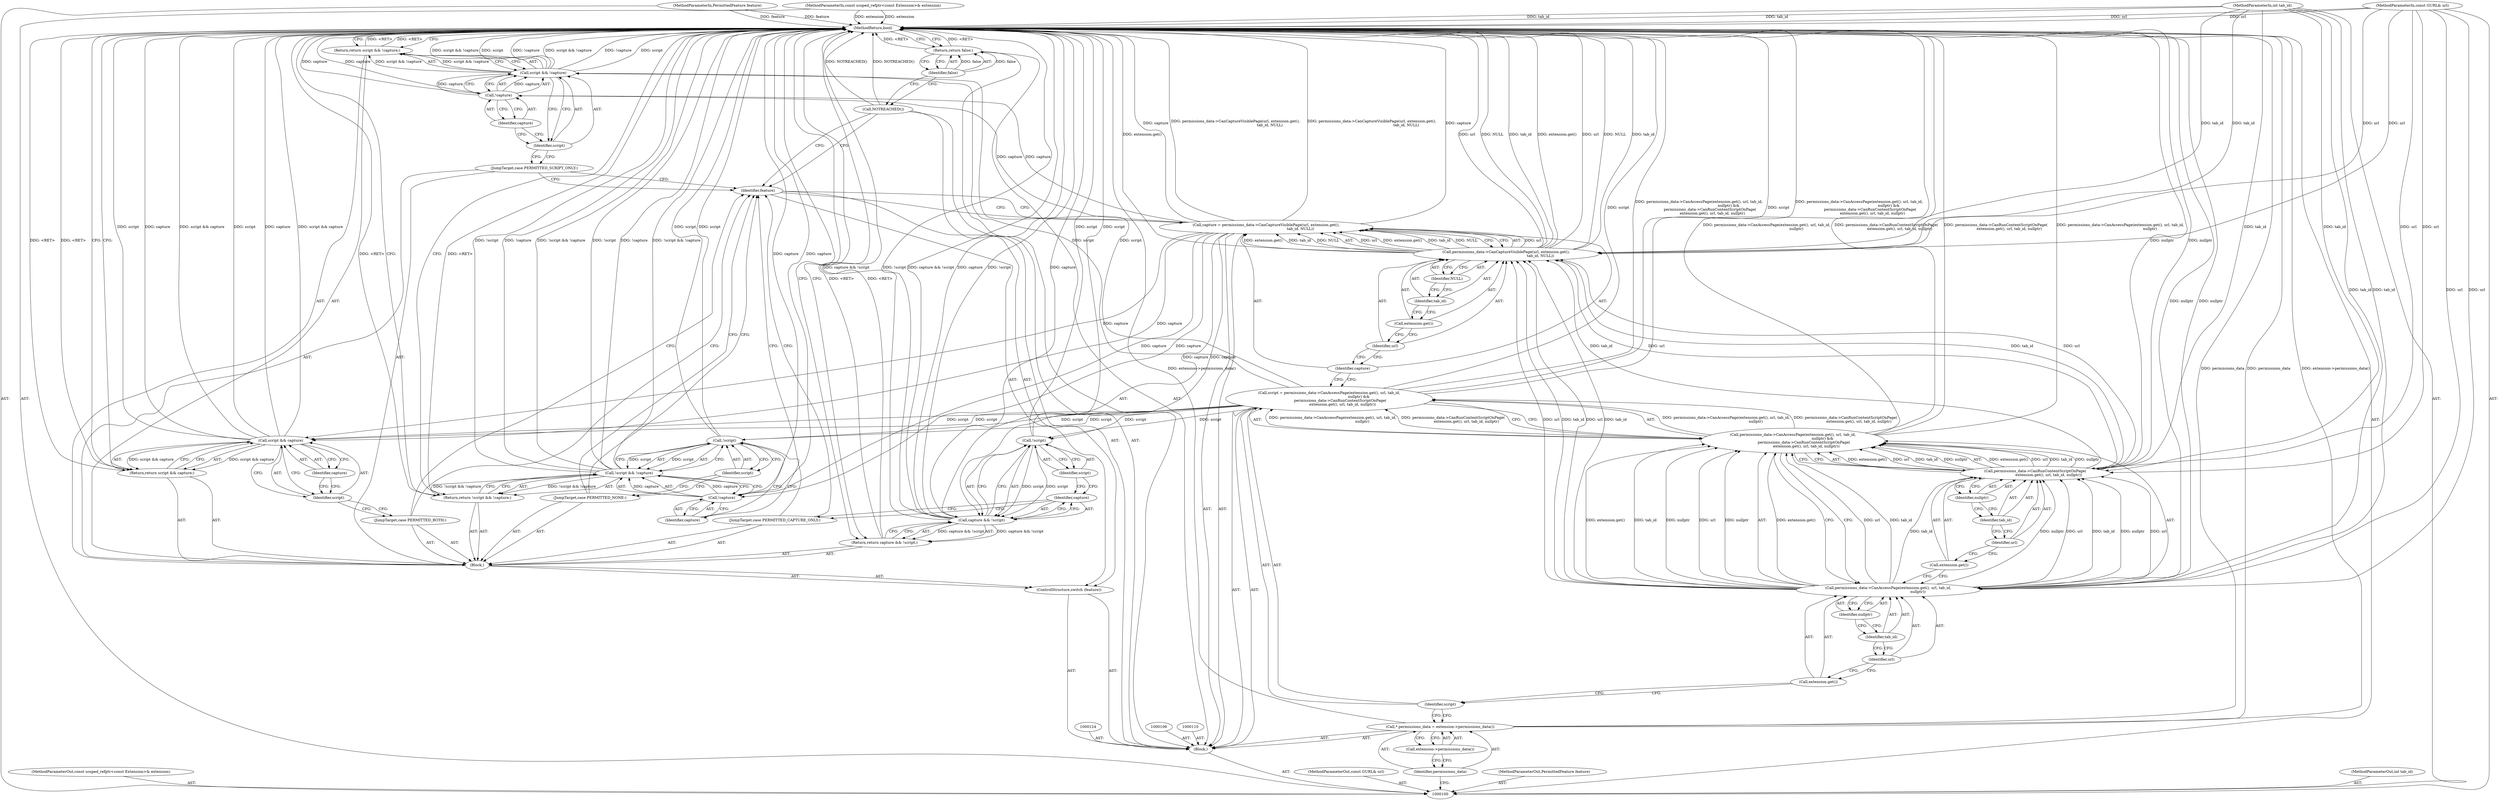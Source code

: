 digraph "0_Chrome_0aca6bc05a263ea9eafee515fc6ba14da94c1964" {
"1000101" [label="(MethodParameterIn,const scoped_refptr<const Extension>& extension)"];
"1000216" [label="(MethodParameterOut,const scoped_refptr<const Extension>& extension)"];
"1000162" [label="(MethodReturn,bool)"];
"1000127" [label="(Call,permissions_data->CanCaptureVisiblePage(url, extension.get(),\n                                                           tab_id, NULL))"];
"1000128" [label="(Identifier,url)"];
"1000129" [label="(Call,extension.get())"];
"1000125" [label="(Call,capture = permissions_data->CanCaptureVisiblePage(url, extension.get(),\n                                                           tab_id, NULL))"];
"1000126" [label="(Identifier,capture)"];
"1000130" [label="(Identifier,tab_id)"];
"1000131" [label="(Identifier,NULL)"];
"1000133" [label="(Identifier,feature)"];
"1000134" [label="(Block,)"];
"1000132" [label="(ControlStructure,switch (feature))"];
"1000135" [label="(JumpTarget,case PERMITTED_SCRIPT_ONLY:)"];
"1000137" [label="(Call,script && !capture)"];
"1000138" [label="(Identifier,script)"];
"1000139" [label="(Call,!capture)"];
"1000140" [label="(Identifier,capture)"];
"1000136" [label="(Return,return script && !capture;)"];
"1000141" [label="(JumpTarget,case PERMITTED_CAPTURE_ONLY:)"];
"1000143" [label="(Call,capture && !script)"];
"1000144" [label="(Identifier,capture)"];
"1000145" [label="(Call,!script)"];
"1000146" [label="(Identifier,script)"];
"1000142" [label="(Return,return capture && !script;)"];
"1000147" [label="(JumpTarget,case PERMITTED_BOTH:)"];
"1000149" [label="(Call,script && capture)"];
"1000150" [label="(Identifier,script)"];
"1000151" [label="(Identifier,capture)"];
"1000148" [label="(Return,return script && capture;)"];
"1000152" [label="(JumpTarget,case PERMITTED_NONE:)"];
"1000102" [label="(MethodParameterIn,const GURL& url)"];
"1000217" [label="(MethodParameterOut,const GURL& url)"];
"1000154" [label="(Call,!script && !capture)"];
"1000155" [label="(Call,!script)"];
"1000156" [label="(Identifier,script)"];
"1000157" [label="(Call,!capture)"];
"1000158" [label="(Identifier,capture)"];
"1000153" [label="(Return,return !script && !capture;)"];
"1000159" [label="(Call,NOTREACHED())"];
"1000161" [label="(Identifier,false)"];
"1000160" [label="(Return,return false;)"];
"1000103" [label="(MethodParameterIn,PermittedFeature feature)"];
"1000218" [label="(MethodParameterOut,PermittedFeature feature)"];
"1000104" [label="(MethodParameterIn,int tab_id)"];
"1000219" [label="(MethodParameterOut,int tab_id)"];
"1000105" [label="(Block,)"];
"1000107" [label="(Call,* permissions_data = extension->permissions_data())"];
"1000108" [label="(Identifier,permissions_data)"];
"1000109" [label="(Call,extension->permissions_data())"];
"1000113" [label="(Call,permissions_data->CanAccessPage(extension.get(), url, tab_id,\n                                                   nullptr) &&\n                   permissions_data->CanRunContentScriptOnPage(\n                       extension.get(), url, tab_id, nullptr))"];
"1000114" [label="(Call,permissions_data->CanAccessPage(extension.get(), url, tab_id,\n                                                   nullptr))"];
"1000115" [label="(Call,extension.get())"];
"1000116" [label="(Identifier,url)"];
"1000117" [label="(Identifier,tab_id)"];
"1000111" [label="(Call,script = permissions_data->CanAccessPage(extension.get(), url, tab_id,\n                                                   nullptr) &&\n                   permissions_data->CanRunContentScriptOnPage(\n                       extension.get(), url, tab_id, nullptr))"];
"1000112" [label="(Identifier,script)"];
"1000118" [label="(Identifier,nullptr)"];
"1000119" [label="(Call,permissions_data->CanRunContentScriptOnPage(\n                       extension.get(), url, tab_id, nullptr))"];
"1000120" [label="(Call,extension.get())"];
"1000121" [label="(Identifier,url)"];
"1000122" [label="(Identifier,tab_id)"];
"1000123" [label="(Identifier,nullptr)"];
"1000101" -> "1000100"  [label="AST: "];
"1000101" -> "1000162"  [label="DDG: extension"];
"1000216" -> "1000100"  [label="AST: "];
"1000162" -> "1000100"  [label="AST: "];
"1000162" -> "1000136"  [label="CFG: "];
"1000162" -> "1000142"  [label="CFG: "];
"1000162" -> "1000148"  [label="CFG: "];
"1000162" -> "1000153"  [label="CFG: "];
"1000162" -> "1000160"  [label="CFG: "];
"1000136" -> "1000162"  [label="DDG: <RET>"];
"1000153" -> "1000162"  [label="DDG: <RET>"];
"1000142" -> "1000162"  [label="DDG: <RET>"];
"1000159" -> "1000162"  [label="DDG: NOTREACHED()"];
"1000107" -> "1000162"  [label="DDG: permissions_data"];
"1000107" -> "1000162"  [label="DDG: extension->permissions_data()"];
"1000154" -> "1000162"  [label="DDG: !capture"];
"1000154" -> "1000162"  [label="DDG: !script && !capture"];
"1000154" -> "1000162"  [label="DDG: !script"];
"1000104" -> "1000162"  [label="DDG: tab_id"];
"1000113" -> "1000162"  [label="DDG: permissions_data->CanAccessPage(extension.get(), url, tab_id,\n                                                   nullptr)"];
"1000113" -> "1000162"  [label="DDG: permissions_data->CanRunContentScriptOnPage(\n                       extension.get(), url, tab_id, nullptr)"];
"1000139" -> "1000162"  [label="DDG: capture"];
"1000149" -> "1000162"  [label="DDG: script && capture"];
"1000149" -> "1000162"  [label="DDG: script"];
"1000149" -> "1000162"  [label="DDG: capture"];
"1000125" -> "1000162"  [label="DDG: permissions_data->CanCaptureVisiblePage(url, extension.get(),\n                                                           tab_id, NULL)"];
"1000125" -> "1000162"  [label="DDG: capture"];
"1000114" -> "1000162"  [label="DDG: nullptr"];
"1000145" -> "1000162"  [label="DDG: script"];
"1000127" -> "1000162"  [label="DDG: NULL"];
"1000127" -> "1000162"  [label="DDG: tab_id"];
"1000127" -> "1000162"  [label="DDG: extension.get()"];
"1000127" -> "1000162"  [label="DDG: url"];
"1000119" -> "1000162"  [label="DDG: nullptr"];
"1000137" -> "1000162"  [label="DDG: !capture"];
"1000137" -> "1000162"  [label="DDG: script"];
"1000137" -> "1000162"  [label="DDG: script && !capture"];
"1000143" -> "1000162"  [label="DDG: capture"];
"1000143" -> "1000162"  [label="DDG: capture && !script"];
"1000143" -> "1000162"  [label="DDG: !script"];
"1000157" -> "1000162"  [label="DDG: capture"];
"1000103" -> "1000162"  [label="DDG: feature"];
"1000102" -> "1000162"  [label="DDG: url"];
"1000111" -> "1000162"  [label="DDG: script"];
"1000111" -> "1000162"  [label="DDG: permissions_data->CanAccessPage(extension.get(), url, tab_id,\n                                                   nullptr) &&\n                   permissions_data->CanRunContentScriptOnPage(\n                       extension.get(), url, tab_id, nullptr)"];
"1000101" -> "1000162"  [label="DDG: extension"];
"1000155" -> "1000162"  [label="DDG: script"];
"1000148" -> "1000162"  [label="DDG: <RET>"];
"1000160" -> "1000162"  [label="DDG: <RET>"];
"1000127" -> "1000125"  [label="AST: "];
"1000127" -> "1000131"  [label="CFG: "];
"1000128" -> "1000127"  [label="AST: "];
"1000129" -> "1000127"  [label="AST: "];
"1000130" -> "1000127"  [label="AST: "];
"1000131" -> "1000127"  [label="AST: "];
"1000125" -> "1000127"  [label="CFG: "];
"1000127" -> "1000162"  [label="DDG: NULL"];
"1000127" -> "1000162"  [label="DDG: tab_id"];
"1000127" -> "1000162"  [label="DDG: extension.get()"];
"1000127" -> "1000162"  [label="DDG: url"];
"1000127" -> "1000125"  [label="DDG: url"];
"1000127" -> "1000125"  [label="DDG: extension.get()"];
"1000127" -> "1000125"  [label="DDG: tab_id"];
"1000127" -> "1000125"  [label="DDG: NULL"];
"1000119" -> "1000127"  [label="DDG: url"];
"1000119" -> "1000127"  [label="DDG: tab_id"];
"1000114" -> "1000127"  [label="DDG: url"];
"1000114" -> "1000127"  [label="DDG: tab_id"];
"1000102" -> "1000127"  [label="DDG: url"];
"1000104" -> "1000127"  [label="DDG: tab_id"];
"1000128" -> "1000127"  [label="AST: "];
"1000128" -> "1000126"  [label="CFG: "];
"1000129" -> "1000128"  [label="CFG: "];
"1000129" -> "1000127"  [label="AST: "];
"1000129" -> "1000128"  [label="CFG: "];
"1000130" -> "1000129"  [label="CFG: "];
"1000125" -> "1000105"  [label="AST: "];
"1000125" -> "1000127"  [label="CFG: "];
"1000126" -> "1000125"  [label="AST: "];
"1000127" -> "1000125"  [label="AST: "];
"1000133" -> "1000125"  [label="CFG: "];
"1000125" -> "1000162"  [label="DDG: permissions_data->CanCaptureVisiblePage(url, extension.get(),\n                                                           tab_id, NULL)"];
"1000125" -> "1000162"  [label="DDG: capture"];
"1000127" -> "1000125"  [label="DDG: url"];
"1000127" -> "1000125"  [label="DDG: extension.get()"];
"1000127" -> "1000125"  [label="DDG: tab_id"];
"1000127" -> "1000125"  [label="DDG: NULL"];
"1000125" -> "1000139"  [label="DDG: capture"];
"1000125" -> "1000143"  [label="DDG: capture"];
"1000125" -> "1000149"  [label="DDG: capture"];
"1000125" -> "1000157"  [label="DDG: capture"];
"1000126" -> "1000125"  [label="AST: "];
"1000126" -> "1000111"  [label="CFG: "];
"1000128" -> "1000126"  [label="CFG: "];
"1000130" -> "1000127"  [label="AST: "];
"1000130" -> "1000129"  [label="CFG: "];
"1000131" -> "1000130"  [label="CFG: "];
"1000131" -> "1000127"  [label="AST: "];
"1000131" -> "1000130"  [label="CFG: "];
"1000127" -> "1000131"  [label="CFG: "];
"1000133" -> "1000132"  [label="AST: "];
"1000133" -> "1000125"  [label="CFG: "];
"1000135" -> "1000133"  [label="CFG: "];
"1000141" -> "1000133"  [label="CFG: "];
"1000147" -> "1000133"  [label="CFG: "];
"1000152" -> "1000133"  [label="CFG: "];
"1000159" -> "1000133"  [label="CFG: "];
"1000134" -> "1000132"  [label="AST: "];
"1000135" -> "1000134"  [label="AST: "];
"1000136" -> "1000134"  [label="AST: "];
"1000141" -> "1000134"  [label="AST: "];
"1000142" -> "1000134"  [label="AST: "];
"1000147" -> "1000134"  [label="AST: "];
"1000148" -> "1000134"  [label="AST: "];
"1000152" -> "1000134"  [label="AST: "];
"1000153" -> "1000134"  [label="AST: "];
"1000132" -> "1000105"  [label="AST: "];
"1000133" -> "1000132"  [label="AST: "];
"1000134" -> "1000132"  [label="AST: "];
"1000135" -> "1000134"  [label="AST: "];
"1000135" -> "1000133"  [label="CFG: "];
"1000138" -> "1000135"  [label="CFG: "];
"1000137" -> "1000136"  [label="AST: "];
"1000137" -> "1000138"  [label="CFG: "];
"1000137" -> "1000139"  [label="CFG: "];
"1000138" -> "1000137"  [label="AST: "];
"1000139" -> "1000137"  [label="AST: "];
"1000136" -> "1000137"  [label="CFG: "];
"1000137" -> "1000162"  [label="DDG: !capture"];
"1000137" -> "1000162"  [label="DDG: script"];
"1000137" -> "1000162"  [label="DDG: script && !capture"];
"1000137" -> "1000136"  [label="DDG: script && !capture"];
"1000111" -> "1000137"  [label="DDG: script"];
"1000139" -> "1000137"  [label="DDG: capture"];
"1000138" -> "1000137"  [label="AST: "];
"1000138" -> "1000135"  [label="CFG: "];
"1000140" -> "1000138"  [label="CFG: "];
"1000137" -> "1000138"  [label="CFG: "];
"1000139" -> "1000137"  [label="AST: "];
"1000139" -> "1000140"  [label="CFG: "];
"1000140" -> "1000139"  [label="AST: "];
"1000137" -> "1000139"  [label="CFG: "];
"1000139" -> "1000162"  [label="DDG: capture"];
"1000139" -> "1000137"  [label="DDG: capture"];
"1000125" -> "1000139"  [label="DDG: capture"];
"1000140" -> "1000139"  [label="AST: "];
"1000140" -> "1000138"  [label="CFG: "];
"1000139" -> "1000140"  [label="CFG: "];
"1000136" -> "1000134"  [label="AST: "];
"1000136" -> "1000137"  [label="CFG: "];
"1000137" -> "1000136"  [label="AST: "];
"1000162" -> "1000136"  [label="CFG: "];
"1000136" -> "1000162"  [label="DDG: <RET>"];
"1000137" -> "1000136"  [label="DDG: script && !capture"];
"1000141" -> "1000134"  [label="AST: "];
"1000141" -> "1000133"  [label="CFG: "];
"1000144" -> "1000141"  [label="CFG: "];
"1000143" -> "1000142"  [label="AST: "];
"1000143" -> "1000144"  [label="CFG: "];
"1000143" -> "1000145"  [label="CFG: "];
"1000144" -> "1000143"  [label="AST: "];
"1000145" -> "1000143"  [label="AST: "];
"1000142" -> "1000143"  [label="CFG: "];
"1000143" -> "1000162"  [label="DDG: capture"];
"1000143" -> "1000162"  [label="DDG: capture && !script"];
"1000143" -> "1000162"  [label="DDG: !script"];
"1000143" -> "1000142"  [label="DDG: capture && !script"];
"1000125" -> "1000143"  [label="DDG: capture"];
"1000145" -> "1000143"  [label="DDG: script"];
"1000144" -> "1000143"  [label="AST: "];
"1000144" -> "1000141"  [label="CFG: "];
"1000146" -> "1000144"  [label="CFG: "];
"1000143" -> "1000144"  [label="CFG: "];
"1000145" -> "1000143"  [label="AST: "];
"1000145" -> "1000146"  [label="CFG: "];
"1000146" -> "1000145"  [label="AST: "];
"1000143" -> "1000145"  [label="CFG: "];
"1000145" -> "1000162"  [label="DDG: script"];
"1000145" -> "1000143"  [label="DDG: script"];
"1000111" -> "1000145"  [label="DDG: script"];
"1000146" -> "1000145"  [label="AST: "];
"1000146" -> "1000144"  [label="CFG: "];
"1000145" -> "1000146"  [label="CFG: "];
"1000142" -> "1000134"  [label="AST: "];
"1000142" -> "1000143"  [label="CFG: "];
"1000143" -> "1000142"  [label="AST: "];
"1000162" -> "1000142"  [label="CFG: "];
"1000142" -> "1000162"  [label="DDG: <RET>"];
"1000143" -> "1000142"  [label="DDG: capture && !script"];
"1000147" -> "1000134"  [label="AST: "];
"1000147" -> "1000133"  [label="CFG: "];
"1000150" -> "1000147"  [label="CFG: "];
"1000149" -> "1000148"  [label="AST: "];
"1000149" -> "1000150"  [label="CFG: "];
"1000149" -> "1000151"  [label="CFG: "];
"1000150" -> "1000149"  [label="AST: "];
"1000151" -> "1000149"  [label="AST: "];
"1000148" -> "1000149"  [label="CFG: "];
"1000149" -> "1000162"  [label="DDG: script && capture"];
"1000149" -> "1000162"  [label="DDG: script"];
"1000149" -> "1000162"  [label="DDG: capture"];
"1000149" -> "1000148"  [label="DDG: script && capture"];
"1000111" -> "1000149"  [label="DDG: script"];
"1000125" -> "1000149"  [label="DDG: capture"];
"1000150" -> "1000149"  [label="AST: "];
"1000150" -> "1000147"  [label="CFG: "];
"1000151" -> "1000150"  [label="CFG: "];
"1000149" -> "1000150"  [label="CFG: "];
"1000151" -> "1000149"  [label="AST: "];
"1000151" -> "1000150"  [label="CFG: "];
"1000149" -> "1000151"  [label="CFG: "];
"1000148" -> "1000134"  [label="AST: "];
"1000148" -> "1000149"  [label="CFG: "];
"1000149" -> "1000148"  [label="AST: "];
"1000162" -> "1000148"  [label="CFG: "];
"1000148" -> "1000162"  [label="DDG: <RET>"];
"1000149" -> "1000148"  [label="DDG: script && capture"];
"1000152" -> "1000134"  [label="AST: "];
"1000152" -> "1000133"  [label="CFG: "];
"1000156" -> "1000152"  [label="CFG: "];
"1000102" -> "1000100"  [label="AST: "];
"1000102" -> "1000162"  [label="DDG: url"];
"1000102" -> "1000114"  [label="DDG: url"];
"1000102" -> "1000119"  [label="DDG: url"];
"1000102" -> "1000127"  [label="DDG: url"];
"1000217" -> "1000100"  [label="AST: "];
"1000154" -> "1000153"  [label="AST: "];
"1000154" -> "1000155"  [label="CFG: "];
"1000154" -> "1000157"  [label="CFG: "];
"1000155" -> "1000154"  [label="AST: "];
"1000157" -> "1000154"  [label="AST: "];
"1000153" -> "1000154"  [label="CFG: "];
"1000154" -> "1000162"  [label="DDG: !capture"];
"1000154" -> "1000162"  [label="DDG: !script && !capture"];
"1000154" -> "1000162"  [label="DDG: !script"];
"1000154" -> "1000153"  [label="DDG: !script && !capture"];
"1000155" -> "1000154"  [label="DDG: script"];
"1000157" -> "1000154"  [label="DDG: capture"];
"1000155" -> "1000154"  [label="AST: "];
"1000155" -> "1000156"  [label="CFG: "];
"1000156" -> "1000155"  [label="AST: "];
"1000158" -> "1000155"  [label="CFG: "];
"1000154" -> "1000155"  [label="CFG: "];
"1000155" -> "1000162"  [label="DDG: script"];
"1000155" -> "1000154"  [label="DDG: script"];
"1000111" -> "1000155"  [label="DDG: script"];
"1000156" -> "1000155"  [label="AST: "];
"1000156" -> "1000152"  [label="CFG: "];
"1000155" -> "1000156"  [label="CFG: "];
"1000157" -> "1000154"  [label="AST: "];
"1000157" -> "1000158"  [label="CFG: "];
"1000158" -> "1000157"  [label="AST: "];
"1000154" -> "1000157"  [label="CFG: "];
"1000157" -> "1000162"  [label="DDG: capture"];
"1000157" -> "1000154"  [label="DDG: capture"];
"1000125" -> "1000157"  [label="DDG: capture"];
"1000158" -> "1000157"  [label="AST: "];
"1000158" -> "1000155"  [label="CFG: "];
"1000157" -> "1000158"  [label="CFG: "];
"1000153" -> "1000134"  [label="AST: "];
"1000153" -> "1000154"  [label="CFG: "];
"1000154" -> "1000153"  [label="AST: "];
"1000162" -> "1000153"  [label="CFG: "];
"1000153" -> "1000162"  [label="DDG: <RET>"];
"1000154" -> "1000153"  [label="DDG: !script && !capture"];
"1000159" -> "1000105"  [label="AST: "];
"1000159" -> "1000133"  [label="CFG: "];
"1000161" -> "1000159"  [label="CFG: "];
"1000159" -> "1000162"  [label="DDG: NOTREACHED()"];
"1000161" -> "1000160"  [label="AST: "];
"1000161" -> "1000159"  [label="CFG: "];
"1000160" -> "1000161"  [label="CFG: "];
"1000161" -> "1000160"  [label="DDG: false"];
"1000160" -> "1000105"  [label="AST: "];
"1000160" -> "1000161"  [label="CFG: "];
"1000161" -> "1000160"  [label="AST: "];
"1000162" -> "1000160"  [label="CFG: "];
"1000160" -> "1000162"  [label="DDG: <RET>"];
"1000161" -> "1000160"  [label="DDG: false"];
"1000103" -> "1000100"  [label="AST: "];
"1000103" -> "1000162"  [label="DDG: feature"];
"1000218" -> "1000100"  [label="AST: "];
"1000104" -> "1000100"  [label="AST: "];
"1000104" -> "1000162"  [label="DDG: tab_id"];
"1000104" -> "1000114"  [label="DDG: tab_id"];
"1000104" -> "1000119"  [label="DDG: tab_id"];
"1000104" -> "1000127"  [label="DDG: tab_id"];
"1000219" -> "1000100"  [label="AST: "];
"1000105" -> "1000100"  [label="AST: "];
"1000106" -> "1000105"  [label="AST: "];
"1000107" -> "1000105"  [label="AST: "];
"1000110" -> "1000105"  [label="AST: "];
"1000111" -> "1000105"  [label="AST: "];
"1000124" -> "1000105"  [label="AST: "];
"1000125" -> "1000105"  [label="AST: "];
"1000132" -> "1000105"  [label="AST: "];
"1000159" -> "1000105"  [label="AST: "];
"1000160" -> "1000105"  [label="AST: "];
"1000107" -> "1000105"  [label="AST: "];
"1000107" -> "1000109"  [label="CFG: "];
"1000108" -> "1000107"  [label="AST: "];
"1000109" -> "1000107"  [label="AST: "];
"1000112" -> "1000107"  [label="CFG: "];
"1000107" -> "1000162"  [label="DDG: permissions_data"];
"1000107" -> "1000162"  [label="DDG: extension->permissions_data()"];
"1000108" -> "1000107"  [label="AST: "];
"1000108" -> "1000100"  [label="CFG: "];
"1000109" -> "1000108"  [label="CFG: "];
"1000109" -> "1000107"  [label="AST: "];
"1000109" -> "1000108"  [label="CFG: "];
"1000107" -> "1000109"  [label="CFG: "];
"1000113" -> "1000111"  [label="AST: "];
"1000113" -> "1000114"  [label="CFG: "];
"1000113" -> "1000119"  [label="CFG: "];
"1000114" -> "1000113"  [label="AST: "];
"1000119" -> "1000113"  [label="AST: "];
"1000111" -> "1000113"  [label="CFG: "];
"1000113" -> "1000162"  [label="DDG: permissions_data->CanAccessPage(extension.get(), url, tab_id,\n                                                   nullptr)"];
"1000113" -> "1000162"  [label="DDG: permissions_data->CanRunContentScriptOnPage(\n                       extension.get(), url, tab_id, nullptr)"];
"1000113" -> "1000111"  [label="DDG: permissions_data->CanAccessPage(extension.get(), url, tab_id,\n                                                   nullptr)"];
"1000113" -> "1000111"  [label="DDG: permissions_data->CanRunContentScriptOnPage(\n                       extension.get(), url, tab_id, nullptr)"];
"1000114" -> "1000113"  [label="DDG: extension.get()"];
"1000114" -> "1000113"  [label="DDG: url"];
"1000114" -> "1000113"  [label="DDG: tab_id"];
"1000114" -> "1000113"  [label="DDG: nullptr"];
"1000119" -> "1000113"  [label="DDG: extension.get()"];
"1000119" -> "1000113"  [label="DDG: url"];
"1000119" -> "1000113"  [label="DDG: tab_id"];
"1000119" -> "1000113"  [label="DDG: nullptr"];
"1000114" -> "1000113"  [label="AST: "];
"1000114" -> "1000118"  [label="CFG: "];
"1000115" -> "1000114"  [label="AST: "];
"1000116" -> "1000114"  [label="AST: "];
"1000117" -> "1000114"  [label="AST: "];
"1000118" -> "1000114"  [label="AST: "];
"1000120" -> "1000114"  [label="CFG: "];
"1000113" -> "1000114"  [label="CFG: "];
"1000114" -> "1000162"  [label="DDG: nullptr"];
"1000114" -> "1000113"  [label="DDG: extension.get()"];
"1000114" -> "1000113"  [label="DDG: url"];
"1000114" -> "1000113"  [label="DDG: tab_id"];
"1000114" -> "1000113"  [label="DDG: nullptr"];
"1000102" -> "1000114"  [label="DDG: url"];
"1000104" -> "1000114"  [label="DDG: tab_id"];
"1000114" -> "1000119"  [label="DDG: url"];
"1000114" -> "1000119"  [label="DDG: tab_id"];
"1000114" -> "1000119"  [label="DDG: nullptr"];
"1000114" -> "1000127"  [label="DDG: url"];
"1000114" -> "1000127"  [label="DDG: tab_id"];
"1000115" -> "1000114"  [label="AST: "];
"1000115" -> "1000112"  [label="CFG: "];
"1000116" -> "1000115"  [label="CFG: "];
"1000116" -> "1000114"  [label="AST: "];
"1000116" -> "1000115"  [label="CFG: "];
"1000117" -> "1000116"  [label="CFG: "];
"1000117" -> "1000114"  [label="AST: "];
"1000117" -> "1000116"  [label="CFG: "];
"1000118" -> "1000117"  [label="CFG: "];
"1000111" -> "1000105"  [label="AST: "];
"1000111" -> "1000113"  [label="CFG: "];
"1000112" -> "1000111"  [label="AST: "];
"1000113" -> "1000111"  [label="AST: "];
"1000126" -> "1000111"  [label="CFG: "];
"1000111" -> "1000162"  [label="DDG: script"];
"1000111" -> "1000162"  [label="DDG: permissions_data->CanAccessPage(extension.get(), url, tab_id,\n                                                   nullptr) &&\n                   permissions_data->CanRunContentScriptOnPage(\n                       extension.get(), url, tab_id, nullptr)"];
"1000113" -> "1000111"  [label="DDG: permissions_data->CanAccessPage(extension.get(), url, tab_id,\n                                                   nullptr)"];
"1000113" -> "1000111"  [label="DDG: permissions_data->CanRunContentScriptOnPage(\n                       extension.get(), url, tab_id, nullptr)"];
"1000111" -> "1000137"  [label="DDG: script"];
"1000111" -> "1000145"  [label="DDG: script"];
"1000111" -> "1000149"  [label="DDG: script"];
"1000111" -> "1000155"  [label="DDG: script"];
"1000112" -> "1000111"  [label="AST: "];
"1000112" -> "1000107"  [label="CFG: "];
"1000115" -> "1000112"  [label="CFG: "];
"1000118" -> "1000114"  [label="AST: "];
"1000118" -> "1000117"  [label="CFG: "];
"1000114" -> "1000118"  [label="CFG: "];
"1000119" -> "1000113"  [label="AST: "];
"1000119" -> "1000123"  [label="CFG: "];
"1000120" -> "1000119"  [label="AST: "];
"1000121" -> "1000119"  [label="AST: "];
"1000122" -> "1000119"  [label="AST: "];
"1000123" -> "1000119"  [label="AST: "];
"1000113" -> "1000119"  [label="CFG: "];
"1000119" -> "1000162"  [label="DDG: nullptr"];
"1000119" -> "1000113"  [label="DDG: extension.get()"];
"1000119" -> "1000113"  [label="DDG: url"];
"1000119" -> "1000113"  [label="DDG: tab_id"];
"1000119" -> "1000113"  [label="DDG: nullptr"];
"1000114" -> "1000119"  [label="DDG: url"];
"1000114" -> "1000119"  [label="DDG: tab_id"];
"1000114" -> "1000119"  [label="DDG: nullptr"];
"1000102" -> "1000119"  [label="DDG: url"];
"1000104" -> "1000119"  [label="DDG: tab_id"];
"1000119" -> "1000127"  [label="DDG: url"];
"1000119" -> "1000127"  [label="DDG: tab_id"];
"1000120" -> "1000119"  [label="AST: "];
"1000120" -> "1000114"  [label="CFG: "];
"1000121" -> "1000120"  [label="CFG: "];
"1000121" -> "1000119"  [label="AST: "];
"1000121" -> "1000120"  [label="CFG: "];
"1000122" -> "1000121"  [label="CFG: "];
"1000122" -> "1000119"  [label="AST: "];
"1000122" -> "1000121"  [label="CFG: "];
"1000123" -> "1000122"  [label="CFG: "];
"1000123" -> "1000119"  [label="AST: "];
"1000123" -> "1000122"  [label="CFG: "];
"1000119" -> "1000123"  [label="CFG: "];
}
